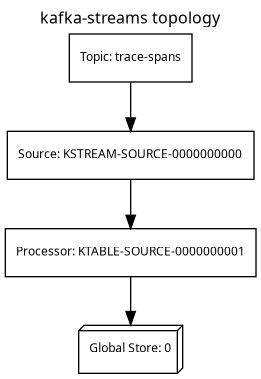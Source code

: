 @startuml
digraph G {
	graph [labelloc=top,label="kafka-streams topology",fontname="Verdana",fontsize=12];
	edge [fontname="Verdana",fontsize=9,labelfontname="Verdana",labelfontsize=9];
	node [fontname="Verdana",fontsize=9,shape=record];
	c0 [label="Processor: KTABLE-SOURCE-0000000001"]
	// null
	c1 -> c0 [];
	c1 [label="Source: KSTREAM-SOURCE-0000000000"]
	c2 [label="Topic: trace-spans"]
	// null
	c2 -> c1 [];
	c3 [label="Global Store: 0", shape=box3d]
	// null
	c0 -> c3 [];
}
@enduml